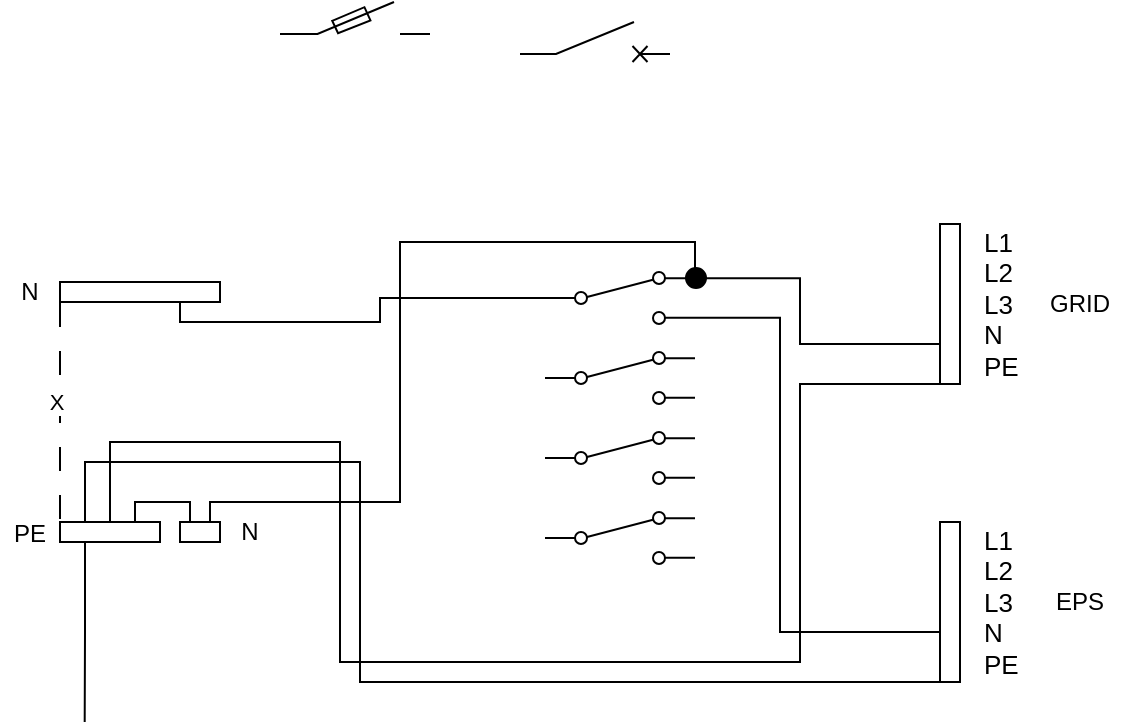 <mxfile version="22.1.21" type="github">
  <diagram name="Stránka-1" id="qHNlvLQnSKEmM8BU2uu_">
    <mxGraphModel dx="795" dy="539" grid="1" gridSize="10" guides="1" tooltips="1" connect="1" arrows="1" fold="1" page="1" pageScale="1" pageWidth="827" pageHeight="1169" math="0" shadow="0">
      <root>
        <mxCell id="0" />
        <mxCell id="1" parent="0" />
        <mxCell id="qgC3pcYMYkXA0LMqmIol-1" value="" style="pointerEvents=1;verticalLabelPosition=bottom;shadow=0;dashed=0;align=center;html=1;verticalAlign=top;shape=mxgraph.electrical.electro-mechanical.circuitBreaker2;elSwitchState=off;" vertex="1" parent="1">
          <mxGeometry x="310" y="70" width="75" height="20" as="geometry" />
        </mxCell>
        <mxCell id="qgC3pcYMYkXA0LMqmIol-35" style="edgeStyle=orthogonalEdgeStyle;rounded=0;orthogonalLoop=1;jettySize=auto;html=1;exitX=0;exitY=0.5;exitDx=0;exitDy=0;entryX=0.75;entryY=1;entryDx=0;entryDy=0;endArrow=none;endFill=0;" edge="1" parent="1" source="qgC3pcYMYkXA0LMqmIol-2" target="qgC3pcYMYkXA0LMqmIol-6">
          <mxGeometry relative="1" as="geometry">
            <Array as="points">
              <mxPoint x="240" y="208" />
              <mxPoint x="240" y="220" />
              <mxPoint x="140" y="220" />
            </Array>
          </mxGeometry>
        </mxCell>
        <mxCell id="qgC3pcYMYkXA0LMqmIol-2" value="" style="html=1;shape=mxgraph.electrical.electro-mechanical.twoWaySwitch;aspect=fixed;elSwitchState=2;" vertex="1" parent="1">
          <mxGeometry x="322.5" y="195" width="75" height="26" as="geometry" />
        </mxCell>
        <mxCell id="qgC3pcYMYkXA0LMqmIol-3" value="" style="html=1;shape=mxgraph.electrical.electro-mechanical.fuse2;aspect=fixed;elSwitchState=off;" vertex="1" parent="1">
          <mxGeometry x="190" y="60" width="75" height="20" as="geometry" />
        </mxCell>
        <mxCell id="qgC3pcYMYkXA0LMqmIol-18" style="edgeStyle=orthogonalEdgeStyle;rounded=0;orthogonalLoop=1;jettySize=auto;html=1;exitX=0.25;exitY=1;exitDx=0;exitDy=0;endArrow=none;endFill=0;" edge="1" parent="1" source="qgC3pcYMYkXA0LMqmIol-4">
          <mxGeometry relative="1" as="geometry">
            <mxPoint x="92.345" y="420.0" as="targetPoint" />
          </mxGeometry>
        </mxCell>
        <mxCell id="qgC3pcYMYkXA0LMqmIol-21" style="edgeStyle=orthogonalEdgeStyle;rounded=0;orthogonalLoop=1;jettySize=auto;html=1;exitX=0.75;exitY=0;exitDx=0;exitDy=0;entryX=0.25;entryY=0;entryDx=0;entryDy=0;endArrow=none;endFill=0;" edge="1" parent="1" source="qgC3pcYMYkXA0LMqmIol-4" target="qgC3pcYMYkXA0LMqmIol-17">
          <mxGeometry relative="1" as="geometry">
            <Array as="points">
              <mxPoint x="118" y="310" />
              <mxPoint x="145" y="310" />
            </Array>
          </mxGeometry>
        </mxCell>
        <mxCell id="qgC3pcYMYkXA0LMqmIol-4" value="" style="rounded=0;whiteSpace=wrap;html=1;fillColor=none;" vertex="1" parent="1">
          <mxGeometry x="80" y="320" width="50" height="10" as="geometry" />
        </mxCell>
        <mxCell id="qgC3pcYMYkXA0LMqmIol-6" value="" style="rounded=0;whiteSpace=wrap;html=1;fillColor=none;" vertex="1" parent="1">
          <mxGeometry x="80" y="200" width="80" height="10" as="geometry" />
        </mxCell>
        <mxCell id="qgC3pcYMYkXA0LMqmIol-7" value="" style="html=1;shape=mxgraph.electrical.electro-mechanical.twoWaySwitch;aspect=fixed;elSwitchState=2;" vertex="1" parent="1">
          <mxGeometry x="322.5" y="275" width="75" height="26" as="geometry" />
        </mxCell>
        <mxCell id="qgC3pcYMYkXA0LMqmIol-8" value="" style="html=1;shape=mxgraph.electrical.electro-mechanical.twoWaySwitch;aspect=fixed;elSwitchState=2;" vertex="1" parent="1">
          <mxGeometry x="322.5" y="235" width="75" height="26" as="geometry" />
        </mxCell>
        <mxCell id="qgC3pcYMYkXA0LMqmIol-9" value="" style="html=1;shape=mxgraph.electrical.electro-mechanical.twoWaySwitch;aspect=fixed;elSwitchState=2;" vertex="1" parent="1">
          <mxGeometry x="322.5" y="315" width="75" height="26" as="geometry" />
        </mxCell>
        <mxCell id="qgC3pcYMYkXA0LMqmIol-29" style="edgeStyle=orthogonalEdgeStyle;rounded=0;orthogonalLoop=1;jettySize=auto;html=1;exitX=0;exitY=0.75;exitDx=0;exitDy=0;exitPerimeter=0;entryX=1;entryY=0.12;entryDx=0;entryDy=0;endArrow=none;endFill=0;" edge="1" parent="1" source="qgC3pcYMYkXA0LMqmIol-10" target="qgC3pcYMYkXA0LMqmIol-2">
          <mxGeometry relative="1" as="geometry">
            <Array as="points">
              <mxPoint x="450" y="231" />
              <mxPoint x="450" y="198" />
            </Array>
          </mxGeometry>
        </mxCell>
        <mxCell id="qgC3pcYMYkXA0LMqmIol-36" style="edgeStyle=orthogonalEdgeStyle;rounded=0;orthogonalLoop=1;jettySize=auto;html=1;exitX=0;exitY=1;exitDx=0;exitDy=0;exitPerimeter=0;entryX=0.5;entryY=0;entryDx=0;entryDy=0;endArrow=none;endFill=0;" edge="1" parent="1" source="qgC3pcYMYkXA0LMqmIol-10" target="qgC3pcYMYkXA0LMqmIol-4">
          <mxGeometry relative="1" as="geometry">
            <Array as="points">
              <mxPoint x="450" y="251" />
              <mxPoint x="450" y="390" />
              <mxPoint x="220" y="390" />
              <mxPoint x="220" y="280" />
              <mxPoint x="105" y="280" />
            </Array>
          </mxGeometry>
        </mxCell>
        <mxCell id="qgC3pcYMYkXA0LMqmIol-10" value="" style="rounded=0;whiteSpace=wrap;html=1;fillColor=none;points=[[0,0,0,0,0],[0,0.25,0,0,0],[0,0.5,0,0,0],[0,0.75,0,0,0],[0,1,0,0,0]];" vertex="1" parent="1">
          <mxGeometry x="520" y="171" width="10" height="80" as="geometry" />
        </mxCell>
        <mxCell id="qgC3pcYMYkXA0LMqmIol-30" style="edgeStyle=orthogonalEdgeStyle;rounded=0;orthogonalLoop=1;jettySize=auto;html=1;exitX=0;exitY=0.75;exitDx=0;exitDy=0;exitPerimeter=0;entryX=1;entryY=0.88;entryDx=0;entryDy=0;startArrow=none;startFill=0;endArrow=none;endFill=0;" edge="1" parent="1" source="qgC3pcYMYkXA0LMqmIol-12" target="qgC3pcYMYkXA0LMqmIol-2">
          <mxGeometry relative="1" as="geometry">
            <Array as="points">
              <mxPoint x="440" y="375" />
              <mxPoint x="440" y="218" />
            </Array>
          </mxGeometry>
        </mxCell>
        <mxCell id="qgC3pcYMYkXA0LMqmIol-38" style="edgeStyle=orthogonalEdgeStyle;rounded=0;orthogonalLoop=1;jettySize=auto;html=1;exitX=0;exitY=1;exitDx=0;exitDy=0;exitPerimeter=0;entryX=0.25;entryY=0;entryDx=0;entryDy=0;endArrow=none;endFill=0;" edge="1" parent="1" source="qgC3pcYMYkXA0LMqmIol-12" target="qgC3pcYMYkXA0LMqmIol-4">
          <mxGeometry relative="1" as="geometry">
            <Array as="points">
              <mxPoint x="520" y="400" />
              <mxPoint x="230" y="400" />
              <mxPoint x="230" y="290" />
              <mxPoint x="93" y="290" />
            </Array>
          </mxGeometry>
        </mxCell>
        <mxCell id="qgC3pcYMYkXA0LMqmIol-12" value="" style="rounded=0;whiteSpace=wrap;html=1;fillColor=none;points=[[0,0,0,0,0],[0,0.25,0,0,0],[0,0.5,0,0,0],[0,0.75,0,0,0],[0,1,0,0,0]];" vertex="1" parent="1">
          <mxGeometry x="520" y="320" width="10" height="80" as="geometry" />
        </mxCell>
        <mxCell id="qgC3pcYMYkXA0LMqmIol-13" value="GRID" style="text;html=1;strokeColor=none;fillColor=none;align=center;verticalAlign=middle;whiteSpace=wrap;rounded=0;" vertex="1" parent="1">
          <mxGeometry x="560" y="196" width="60" height="30" as="geometry" />
        </mxCell>
        <mxCell id="qgC3pcYMYkXA0LMqmIol-14" value="EPS" style="text;html=1;strokeColor=none;fillColor=none;align=center;verticalAlign=middle;whiteSpace=wrap;rounded=0;" vertex="1" parent="1">
          <mxGeometry x="560" y="345" width="60" height="30" as="geometry" />
        </mxCell>
        <mxCell id="qgC3pcYMYkXA0LMqmIol-15" value="&lt;font style=&quot;font-size: 13px;&quot;&gt;L1&lt;br&gt;L2&lt;br&gt;L3&lt;br&gt;N&lt;br&gt;PE&lt;/font&gt;" style="text;html=1;strokeColor=none;fillColor=none;align=left;verticalAlign=middle;whiteSpace=wrap;rounded=0;" vertex="1" parent="1">
          <mxGeometry x="540" y="161" width="20" height="100" as="geometry" />
        </mxCell>
        <mxCell id="qgC3pcYMYkXA0LMqmIol-16" value="&lt;font style=&quot;font-size: 13px;&quot;&gt;L1&lt;br&gt;L2&lt;br&gt;L3&lt;br&gt;N&lt;br&gt;PE&lt;/font&gt;" style="text;html=1;strokeColor=none;fillColor=none;align=left;verticalAlign=middle;whiteSpace=wrap;rounded=0;" vertex="1" parent="1">
          <mxGeometry x="540" y="310" width="20" height="100" as="geometry" />
        </mxCell>
        <mxCell id="qgC3pcYMYkXA0LMqmIol-17" value="" style="rounded=0;whiteSpace=wrap;html=1;fillColor=none;" vertex="1" parent="1">
          <mxGeometry x="140" y="320" width="20" height="10" as="geometry" />
        </mxCell>
        <mxCell id="qgC3pcYMYkXA0LMqmIol-19" style="edgeStyle=orthogonalEdgeStyle;rounded=0;orthogonalLoop=1;jettySize=auto;html=1;exitX=1;exitY=0.25;exitDx=0;exitDy=0;entryX=0;entryY=1;entryDx=0;entryDy=0;startArrow=none;startFill=0;dashed=1;dashPattern=12 12;endArrow=none;endFill=0;" edge="1" parent="1" source="qgC3pcYMYkXA0LMqmIol-27" target="qgC3pcYMYkXA0LMqmIol-6">
          <mxGeometry relative="1" as="geometry">
            <Array as="points">
              <mxPoint x="80" y="290" />
              <mxPoint x="80" y="290" />
            </Array>
          </mxGeometry>
        </mxCell>
        <mxCell id="qgC3pcYMYkXA0LMqmIol-37" value="X" style="edgeLabel;html=1;align=center;verticalAlign=middle;resizable=0;points=[];" vertex="1" connectable="0" parent="qgC3pcYMYkXA0LMqmIol-19">
          <mxGeometry x="0.09" y="2" relative="1" as="geometry">
            <mxPoint as="offset" />
          </mxGeometry>
        </mxCell>
        <mxCell id="qgC3pcYMYkXA0LMqmIol-26" value="N" style="text;html=1;strokeColor=none;fillColor=none;align=center;verticalAlign=middle;whiteSpace=wrap;rounded=0;" vertex="1" parent="1">
          <mxGeometry x="50" y="190" width="30" height="30" as="geometry" />
        </mxCell>
        <mxCell id="qgC3pcYMYkXA0LMqmIol-27" value="PE" style="text;html=1;strokeColor=none;fillColor=none;align=center;verticalAlign=middle;whiteSpace=wrap;rounded=0;" vertex="1" parent="1">
          <mxGeometry x="50" y="311" width="30" height="30" as="geometry" />
        </mxCell>
        <mxCell id="qgC3pcYMYkXA0LMqmIol-28" value="N" style="text;html=1;strokeColor=none;fillColor=none;align=center;verticalAlign=middle;whiteSpace=wrap;rounded=0;" vertex="1" parent="1">
          <mxGeometry x="160" y="310" width="30" height="30" as="geometry" />
        </mxCell>
        <mxCell id="qgC3pcYMYkXA0LMqmIol-32" style="edgeStyle=orthogonalEdgeStyle;rounded=0;orthogonalLoop=1;jettySize=auto;html=1;exitX=1;exitY=0.12;exitDx=0;exitDy=0;entryX=0.75;entryY=0;entryDx=0;entryDy=0;endArrow=none;endFill=0;" edge="1" parent="1" source="qgC3pcYMYkXA0LMqmIol-2" target="qgC3pcYMYkXA0LMqmIol-17">
          <mxGeometry relative="1" as="geometry">
            <Array as="points">
              <mxPoint x="398" y="180" />
              <mxPoint x="250" y="180" />
              <mxPoint x="250" y="310" />
              <mxPoint x="155" y="310" />
            </Array>
          </mxGeometry>
        </mxCell>
        <mxCell id="qgC3pcYMYkXA0LMqmIol-33" value="" style="ellipse;whiteSpace=wrap;html=1;fillColor=#000000;" vertex="1" parent="1">
          <mxGeometry x="393" y="193" width="10" height="10" as="geometry" />
        </mxCell>
      </root>
    </mxGraphModel>
  </diagram>
</mxfile>
